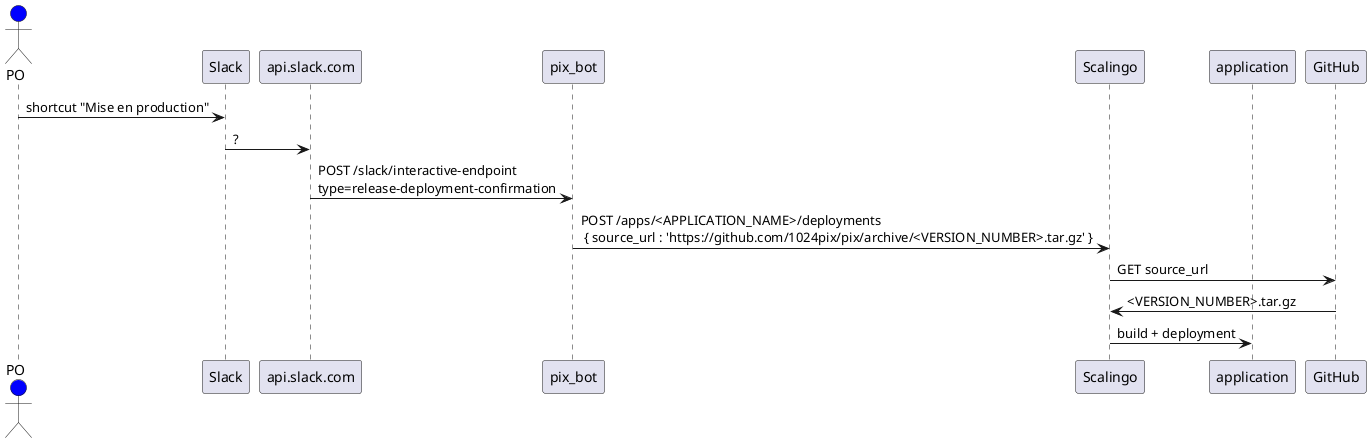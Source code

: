 @startuml
actor PO #blue
participant Slack
participant api.slack.com
participant pix_bot
participant Scalingo
participant application
participant GitHub
PO -> Slack : shortcut "Mise en production"
Slack -> api.slack.com : ?
api.slack.com -> pix_bot : POST /slack/interactive-endpoint \ntype=release-deployment-confirmation
pix_bot -> Scalingo: POST /apps/<APPLICATION_NAME>/deployments \n { source_url : 'https://github.com/1024pix/pix/archive/<VERSION_NUMBER>.tar.gz' }
Scalingo -> GitHub: GET source_url
GitHub -> Scalingo : <VERSION_NUMBER>.tar.gz
Scalingo -> application: build + deployment
@enduml
